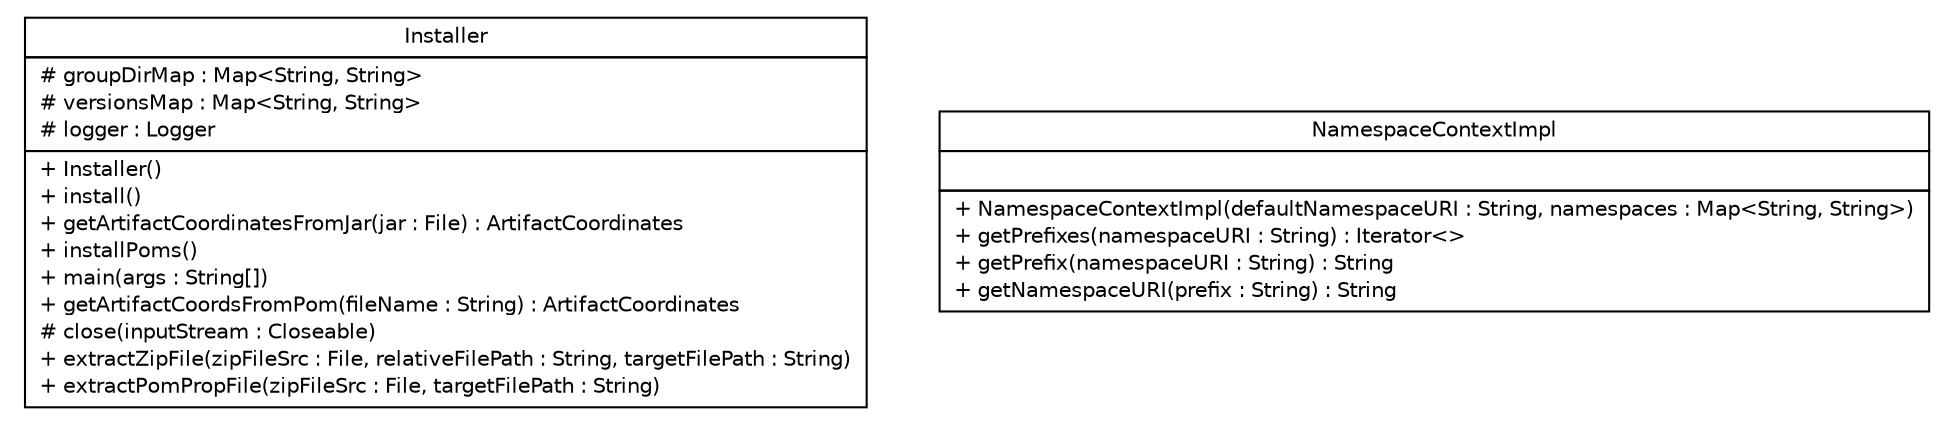 #!/usr/local/bin/dot
#
# Class diagram 
# Generated by UMLGraph version R5_6 (http://www.umlgraph.org/)
#

digraph G {
	edge [fontname="Helvetica",fontsize=10,labelfontname="Helvetica",labelfontsize=10];
	node [fontname="Helvetica",fontsize=10,shape=plaintext];
	nodesep=0.25;
	ranksep=0.5;
	// sorcer.installer.Installer
	c41600 [label=<<table title="sorcer.installer.Installer" border="0" cellborder="1" cellspacing="0" cellpadding="2" port="p" href="./Installer.html">
		<tr><td><table border="0" cellspacing="0" cellpadding="1">
<tr><td align="center" balign="center"> Installer </td></tr>
		</table></td></tr>
		<tr><td><table border="0" cellspacing="0" cellpadding="1">
<tr><td align="left" balign="left"> # groupDirMap : Map&lt;String, String&gt; </td></tr>
<tr><td align="left" balign="left"> # versionsMap : Map&lt;String, String&gt; </td></tr>
<tr><td align="left" balign="left"> # logger : Logger </td></tr>
		</table></td></tr>
		<tr><td><table border="0" cellspacing="0" cellpadding="1">
<tr><td align="left" balign="left"> + Installer() </td></tr>
<tr><td align="left" balign="left"> + install() </td></tr>
<tr><td align="left" balign="left"> + getArtifactCoordinatesFromJar(jar : File) : ArtifactCoordinates </td></tr>
<tr><td align="left" balign="left"> + installPoms() </td></tr>
<tr><td align="left" balign="left"> + main(args : String[]) </td></tr>
<tr><td align="left" balign="left"> + getArtifactCoordsFromPom(fileName : String) : ArtifactCoordinates </td></tr>
<tr><td align="left" balign="left"> # close(inputStream : Closeable) </td></tr>
<tr><td align="left" balign="left"> + extractZipFile(zipFileSrc : File, relativeFilePath : String, targetFilePath : String) </td></tr>
<tr><td align="left" balign="left"> + extractPomPropFile(zipFileSrc : File, targetFilePath : String) </td></tr>
		</table></td></tr>
		</table>>, URL="./Installer.html", fontname="Helvetica", fontcolor="black", fontsize=10.0];
	// sorcer.installer.NamespaceContextImpl
	c41601 [label=<<table title="sorcer.installer.NamespaceContextImpl" border="0" cellborder="1" cellspacing="0" cellpadding="2" port="p" href="./NamespaceContextImpl.html">
		<tr><td><table border="0" cellspacing="0" cellpadding="1">
<tr><td align="center" balign="center"> NamespaceContextImpl </td></tr>
		</table></td></tr>
		<tr><td><table border="0" cellspacing="0" cellpadding="1">
<tr><td align="left" balign="left">  </td></tr>
		</table></td></tr>
		<tr><td><table border="0" cellspacing="0" cellpadding="1">
<tr><td align="left" balign="left"> + NamespaceContextImpl(defaultNamespaceURI : String, namespaces : Map&lt;String, String&gt;) </td></tr>
<tr><td align="left" balign="left"> + getPrefixes(namespaceURI : String) : Iterator&lt;&gt; </td></tr>
<tr><td align="left" balign="left"> + getPrefix(namespaceURI : String) : String </td></tr>
<tr><td align="left" balign="left"> + getNamespaceURI(prefix : String) : String </td></tr>
		</table></td></tr>
		</table>>, URL="./NamespaceContextImpl.html", fontname="Helvetica", fontcolor="black", fontsize=10.0];
}

